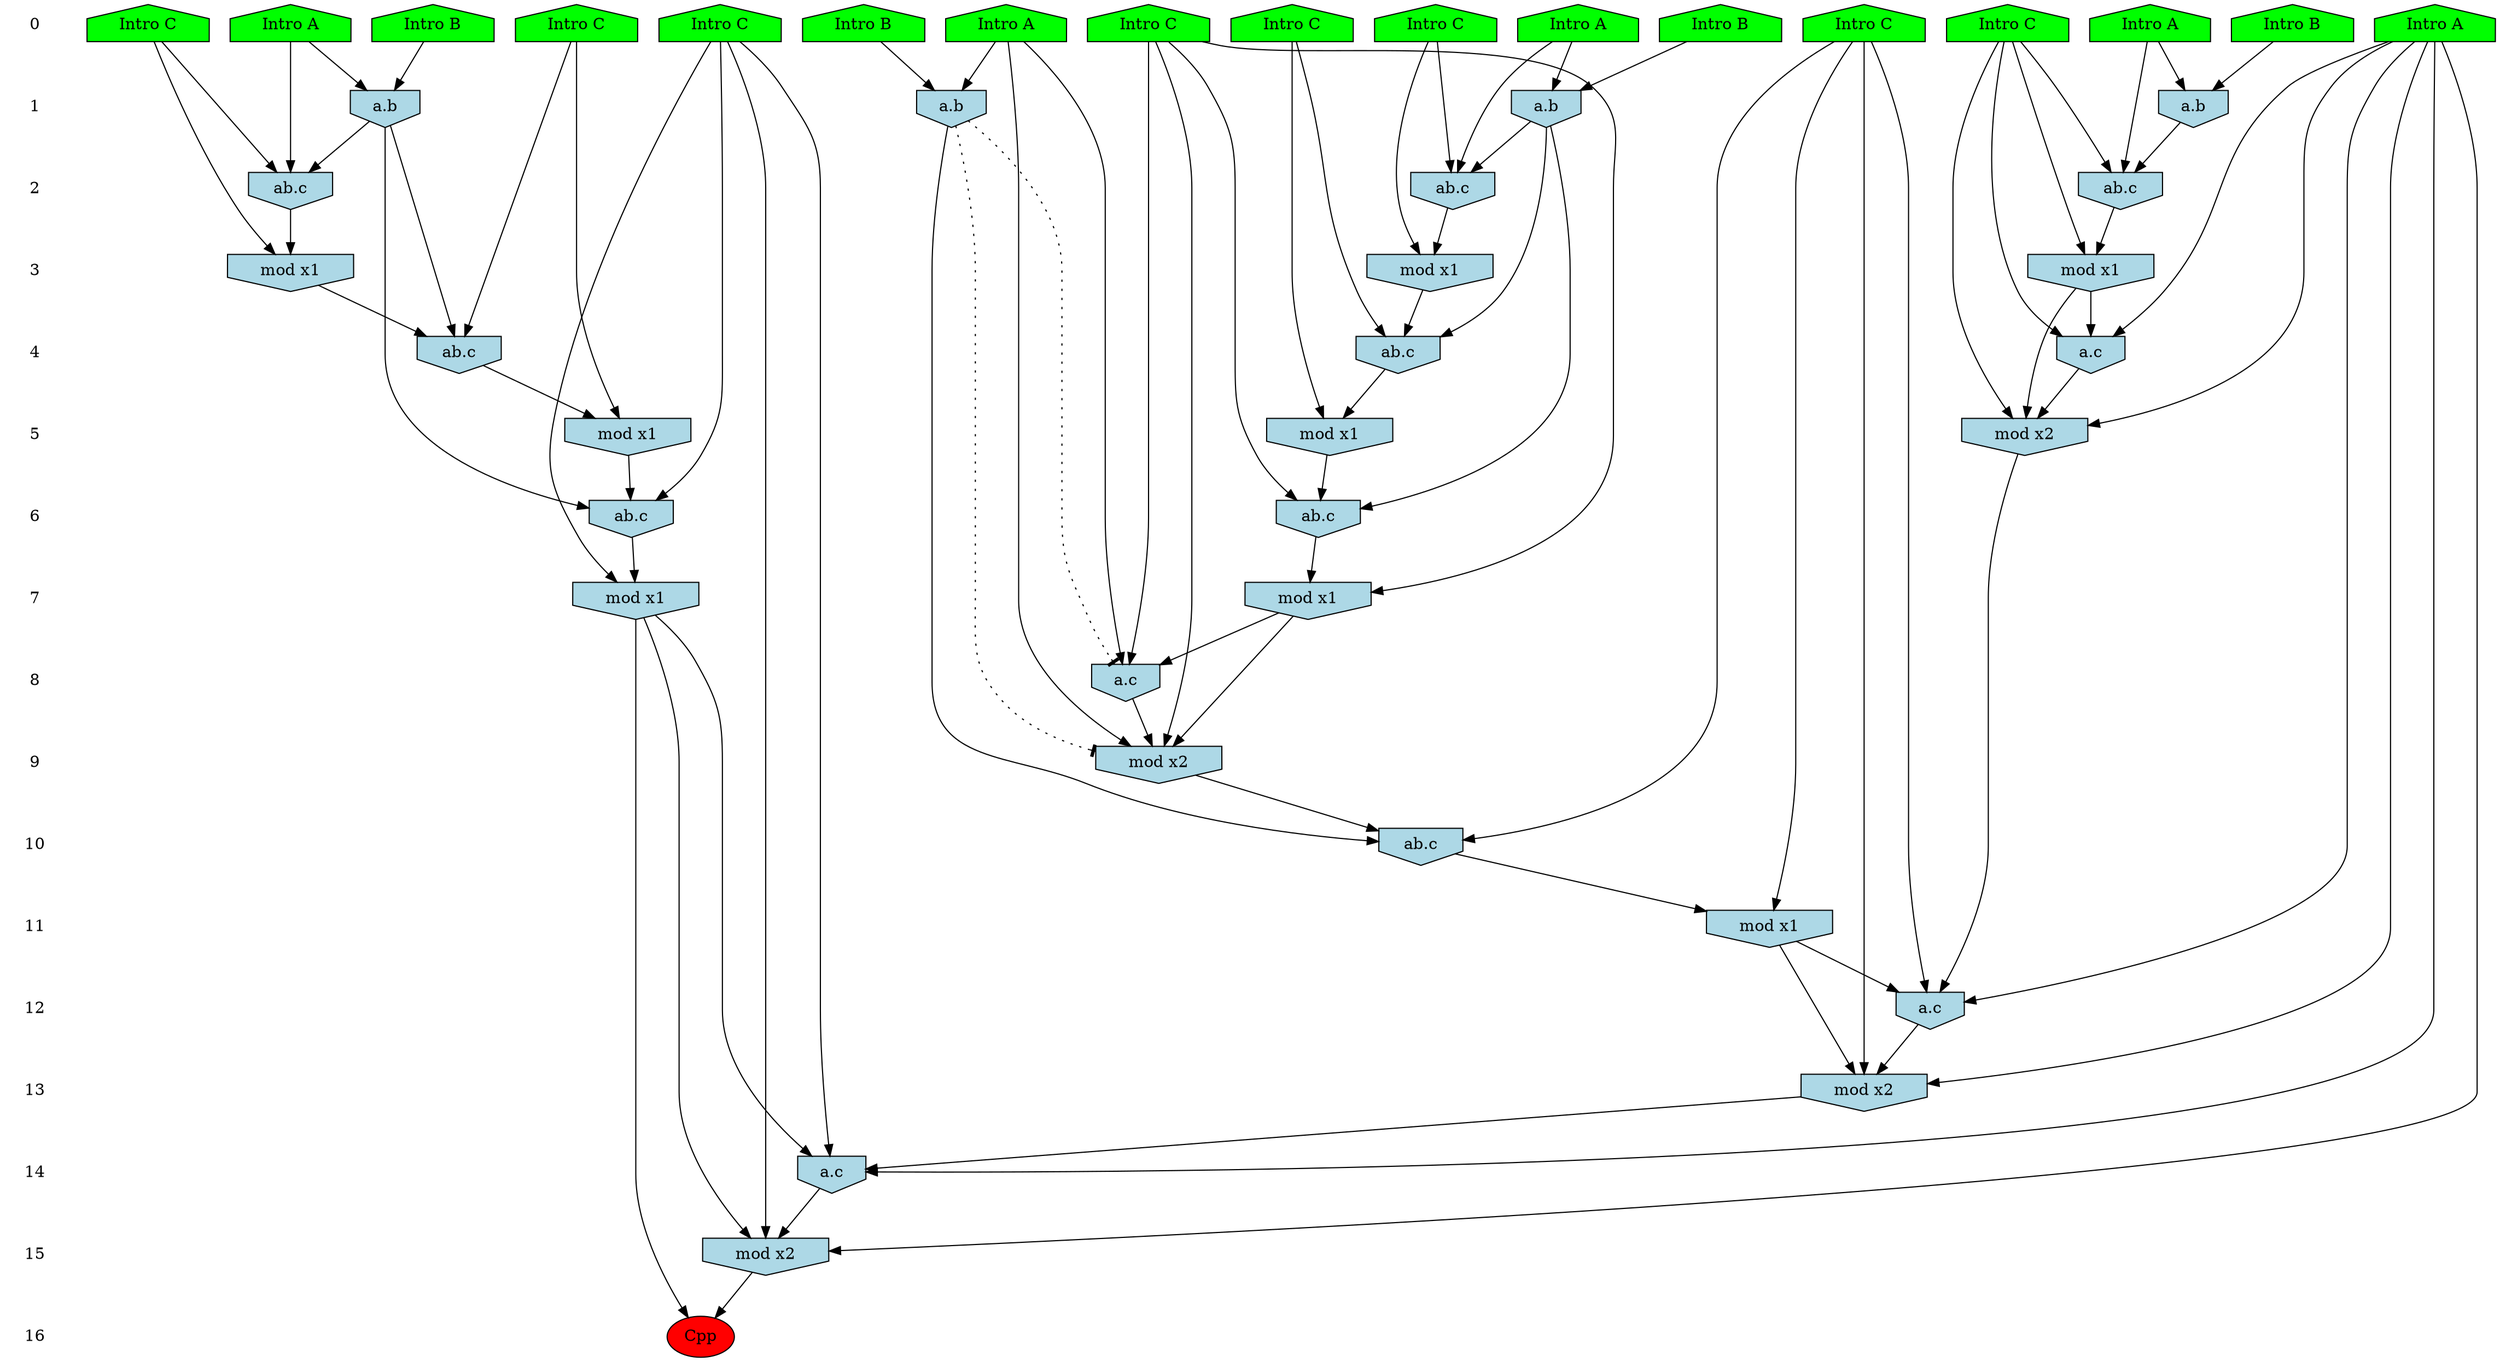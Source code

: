 /* Compression of 1 causal flows obtained in average at 1.975862E+01 t.u */
/* Compressed causal flows were: [3640] */
digraph G{
 ranksep=.5 ; 
{ rank = same ; "0" [shape=plaintext] ; node_1 [label ="Intro A", shape=house, style=filled, fillcolor=green] ;
node_2 [label ="Intro A", shape=house, style=filled, fillcolor=green] ;
node_3 [label ="Intro B", shape=house, style=filled, fillcolor=green] ;
node_4 [label ="Intro A", shape=house, style=filled, fillcolor=green] ;
node_5 [label ="Intro B", shape=house, style=filled, fillcolor=green] ;
node_6 [label ="Intro A", shape=house, style=filled, fillcolor=green] ;
node_7 [label ="Intro B", shape=house, style=filled, fillcolor=green] ;
node_8 [label ="Intro A", shape=house, style=filled, fillcolor=green] ;
node_9 [label ="Intro B", shape=house, style=filled, fillcolor=green] ;
node_10 [label ="Intro C", shape=house, style=filled, fillcolor=green] ;
node_11 [label ="Intro C", shape=house, style=filled, fillcolor=green] ;
node_12 [label ="Intro C", shape=house, style=filled, fillcolor=green] ;
node_13 [label ="Intro C", shape=house, style=filled, fillcolor=green] ;
node_14 [label ="Intro C", shape=house, style=filled, fillcolor=green] ;
node_15 [label ="Intro C", shape=house, style=filled, fillcolor=green] ;
node_16 [label ="Intro C", shape=house, style=filled, fillcolor=green] ;
node_17 [label ="Intro C", shape=house, style=filled, fillcolor=green] ;
}
{ rank = same ; "1" [shape=plaintext] ; node_18 [label="a.b", shape=invhouse, style=filled, fillcolor = lightblue] ;
node_19 [label="a.b", shape=invhouse, style=filled, fillcolor = lightblue] ;
node_22 [label="a.b", shape=invhouse, style=filled, fillcolor = lightblue] ;
node_31 [label="a.b", shape=invhouse, style=filled, fillcolor = lightblue] ;
}
{ rank = same ; "2" [shape=plaintext] ; node_20 [label="ab.c", shape=invhouse, style=filled, fillcolor = lightblue] ;
node_21 [label="ab.c", shape=invhouse, style=filled, fillcolor = lightblue] ;
node_33 [label="ab.c", shape=invhouse, style=filled, fillcolor = lightblue] ;
}
{ rank = same ; "3" [shape=plaintext] ; node_23 [label="mod x1", shape=invhouse, style=filled, fillcolor = lightblue] ;
node_25 [label="mod x1", shape=invhouse, style=filled, fillcolor = lightblue] ;
node_36 [label="mod x1", shape=invhouse, style=filled, fillcolor = lightblue] ;
}
{ rank = same ; "4" [shape=plaintext] ; node_24 [label="ab.c", shape=invhouse, style=filled, fillcolor = lightblue] ;
node_35 [label="a.c", shape=invhouse, style=filled, fillcolor = lightblue] ;
node_38 [label="ab.c", shape=invhouse, style=filled, fillcolor = lightblue] ;
}
{ rank = same ; "5" [shape=plaintext] ; node_26 [label="mod x1", shape=invhouse, style=filled, fillcolor = lightblue] ;
node_37 [label="mod x2", shape=invhouse, style=filled, fillcolor = lightblue] ;
node_39 [label="mod x1", shape=invhouse, style=filled, fillcolor = lightblue] ;
}
{ rank = same ; "6" [shape=plaintext] ; node_27 [label="ab.c", shape=invhouse, style=filled, fillcolor = lightblue] ;
node_40 [label="ab.c", shape=invhouse, style=filled, fillcolor = lightblue] ;
}
{ rank = same ; "7" [shape=plaintext] ; node_28 [label="mod x1", shape=invhouse, style=filled, fillcolor = lightblue] ;
node_41 [label="mod x1", shape=invhouse, style=filled, fillcolor = lightblue] ;
}
{ rank = same ; "8" [shape=plaintext] ; node_29 [label="a.c", shape=invhouse, style=filled, fillcolor = lightblue] ;
}
{ rank = same ; "9" [shape=plaintext] ; node_30 [label="mod x2", shape=invhouse, style=filled, fillcolor = lightblue] ;
}
{ rank = same ; "10" [shape=plaintext] ; node_32 [label="ab.c", shape=invhouse, style=filled, fillcolor = lightblue] ;
}
{ rank = same ; "11" [shape=plaintext] ; node_34 [label="mod x1", shape=invhouse, style=filled, fillcolor = lightblue] ;
}
{ rank = same ; "12" [shape=plaintext] ; node_42 [label="a.c", shape=invhouse, style=filled, fillcolor = lightblue] ;
}
{ rank = same ; "13" [shape=plaintext] ; node_43 [label="mod x2", shape=invhouse, style=filled, fillcolor = lightblue] ;
}
{ rank = same ; "14" [shape=plaintext] ; node_44 [label="a.c", shape=invhouse, style=filled, fillcolor = lightblue] ;
}
{ rank = same ; "15" [shape=plaintext] ; node_45 [label="mod x2", shape=invhouse, style=filled, fillcolor = lightblue] ;
}
{ rank = same ; "16" [shape=plaintext] ; node_46 [label ="Cpp", style=filled, fillcolor=red] ;
}
"0" -> "1" [style="invis"]; 
"1" -> "2" [style="invis"]; 
"2" -> "3" [style="invis"]; 
"3" -> "4" [style="invis"]; 
"4" -> "5" [style="invis"]; 
"5" -> "6" [style="invis"]; 
"6" -> "7" [style="invis"]; 
"7" -> "8" [style="invis"]; 
"8" -> "9" [style="invis"]; 
"9" -> "10" [style="invis"]; 
"10" -> "11" [style="invis"]; 
"11" -> "12" [style="invis"]; 
"12" -> "13" [style="invis"]; 
"13" -> "14" [style="invis"]; 
"14" -> "15" [style="invis"]; 
"15" -> "16" [style="invis"]; 
node_1 -> node_18
node_3 -> node_18
node_6 -> node_19
node_7 -> node_19
node_6 -> node_20
node_14 -> node_20
node_19 -> node_20
node_1 -> node_21
node_10 -> node_21
node_18 -> node_21
node_2 -> node_22
node_9 -> node_22
node_14 -> node_23
node_20 -> node_23
node_13 -> node_24
node_19 -> node_24
node_23 -> node_24
node_10 -> node_25
node_21 -> node_25
node_13 -> node_26
node_24 -> node_26
node_16 -> node_27
node_19 -> node_27
node_26 -> node_27
node_16 -> node_28
node_27 -> node_28
node_8 -> node_29
node_16 -> node_29
node_28 -> node_29
node_8 -> node_30
node_16 -> node_30
node_28 -> node_30
node_29 -> node_30
node_5 -> node_31
node_8 -> node_31
node_12 -> node_32
node_30 -> node_32
node_31 -> node_32
node_2 -> node_33
node_17 -> node_33
node_22 -> node_33
node_12 -> node_34
node_32 -> node_34
node_4 -> node_35
node_10 -> node_35
node_25 -> node_35
node_17 -> node_36
node_33 -> node_36
node_4 -> node_37
node_10 -> node_37
node_25 -> node_37
node_35 -> node_37
node_15 -> node_38
node_22 -> node_38
node_36 -> node_38
node_15 -> node_39
node_38 -> node_39
node_11 -> node_40
node_22 -> node_40
node_39 -> node_40
node_11 -> node_41
node_40 -> node_41
node_4 -> node_42
node_12 -> node_42
node_34 -> node_42
node_37 -> node_42
node_4 -> node_43
node_12 -> node_43
node_34 -> node_43
node_42 -> node_43
node_4 -> node_44
node_11 -> node_44
node_41 -> node_44
node_43 -> node_44
node_4 -> node_45
node_11 -> node_45
node_41 -> node_45
node_44 -> node_45
node_41 -> node_46
node_45 -> node_46
node_31 -> node_30 [style=dotted, arrowhead = tee] 
node_31 -> node_29 [style=dotted, arrowhead = tee] 
}
/*
 Dot generation time: 0.000200
*/